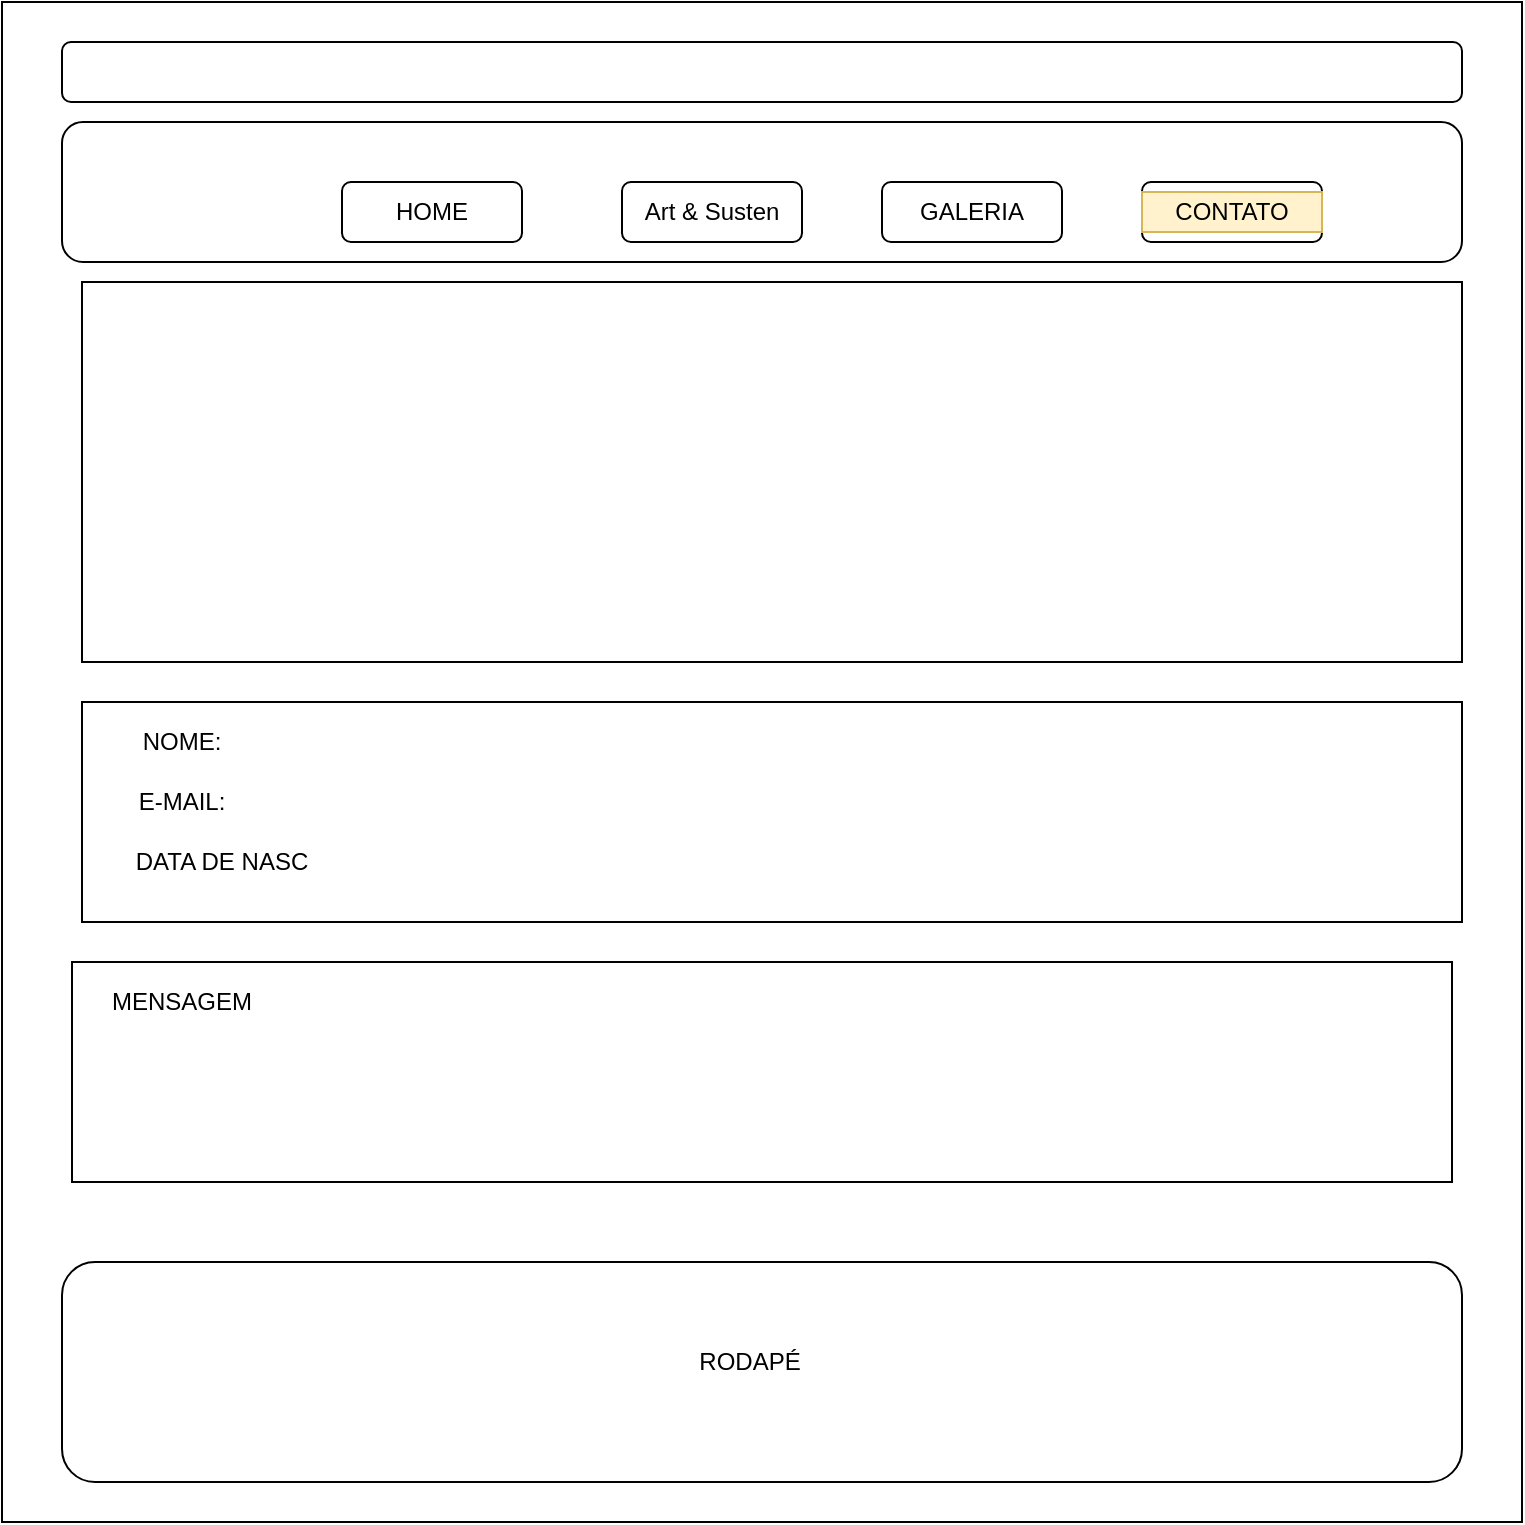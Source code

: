 <mxfile version="15.1.2" type="device"><diagram id="9a2Pj5o1azrW4Gh3cUeT" name="Page-1"><mxGraphModel dx="1185" dy="662" grid="1" gridSize="10" guides="1" tooltips="1" connect="1" arrows="1" fold="1" page="1" pageScale="1" pageWidth="827" pageHeight="1169" math="0" shadow="0"><root><mxCell id="0"/><mxCell id="1" parent="0"/><mxCell id="4L4rsga4VPf-zzcewR4t-1" value="" style="whiteSpace=wrap;html=1;aspect=fixed;" vertex="1" parent="1"><mxGeometry x="40" y="40" width="760" height="760" as="geometry"/></mxCell><mxCell id="4L4rsga4VPf-zzcewR4t-2" value="" style="rounded=1;whiteSpace=wrap;html=1;" vertex="1" parent="1"><mxGeometry x="70" y="60" width="700" height="30" as="geometry"/></mxCell><mxCell id="4L4rsga4VPf-zzcewR4t-3" value="" style="rounded=1;whiteSpace=wrap;html=1;" vertex="1" parent="1"><mxGeometry x="70" y="100" width="700" height="70" as="geometry"/></mxCell><mxCell id="4L4rsga4VPf-zzcewR4t-4" value="" style="rounded=1;whiteSpace=wrap;html=1;" vertex="1" parent="1"><mxGeometry x="210" y="130" width="90" height="30" as="geometry"/></mxCell><mxCell id="4L4rsga4VPf-zzcewR4t-5" value="" style="rounded=1;whiteSpace=wrap;html=1;" vertex="1" parent="1"><mxGeometry x="350" y="130" width="90" height="30" as="geometry"/></mxCell><mxCell id="4L4rsga4VPf-zzcewR4t-6" value="" style="rounded=1;whiteSpace=wrap;html=1;" vertex="1" parent="1"><mxGeometry x="480" y="130" width="90" height="30" as="geometry"/></mxCell><mxCell id="4L4rsga4VPf-zzcewR4t-7" value="" style="rounded=1;whiteSpace=wrap;html=1;" vertex="1" parent="1"><mxGeometry x="610" y="130" width="90" height="30" as="geometry"/></mxCell><mxCell id="4L4rsga4VPf-zzcewR4t-8" value="HOME" style="text;html=1;strokeColor=none;fillColor=none;align=center;verticalAlign=middle;whiteSpace=wrap;rounded=0;" vertex="1" parent="1"><mxGeometry x="235" y="135" width="40" height="20" as="geometry"/></mxCell><mxCell id="4L4rsga4VPf-zzcewR4t-9" value="Art &amp;amp; Susten" style="text;html=1;align=center;verticalAlign=middle;whiteSpace=wrap;rounded=0;" vertex="1" parent="1"><mxGeometry x="355" y="135" width="80" height="20" as="geometry"/></mxCell><mxCell id="4L4rsga4VPf-zzcewR4t-10" value="GALERIA" style="text;html=1;align=center;verticalAlign=middle;whiteSpace=wrap;rounded=0;" vertex="1" parent="1"><mxGeometry x="480" y="135" width="90" height="20" as="geometry"/></mxCell><mxCell id="4L4rsga4VPf-zzcewR4t-11" value="CONTATO" style="text;html=1;strokeColor=#d6b656;fillColor=#fff2cc;align=center;verticalAlign=middle;whiteSpace=wrap;rounded=0;" vertex="1" parent="1"><mxGeometry x="610" y="135" width="90" height="20" as="geometry"/></mxCell><mxCell id="4L4rsga4VPf-zzcewR4t-13" value="" style="rounded=0;whiteSpace=wrap;html=1;" vertex="1" parent="1"><mxGeometry x="80" y="180" width="690" height="190" as="geometry"/></mxCell><mxCell id="4L4rsga4VPf-zzcewR4t-23" value="" style="rounded=1;whiteSpace=wrap;html=1;" vertex="1" parent="1"><mxGeometry x="70" y="670" width="700" height="110" as="geometry"/></mxCell><mxCell id="4L4rsga4VPf-zzcewR4t-24" value="RODAPÉ" style="text;html=1;strokeColor=none;fillColor=none;align=center;verticalAlign=middle;whiteSpace=wrap;rounded=0;" vertex="1" parent="1"><mxGeometry x="359" y="700" width="110" height="40" as="geometry"/></mxCell><mxCell id="4L4rsga4VPf-zzcewR4t-34" value="" style="rounded=0;whiteSpace=wrap;html=1;" vertex="1" parent="1"><mxGeometry x="80" y="390" width="690" height="110" as="geometry"/></mxCell><mxCell id="4L4rsga4VPf-zzcewR4t-35" value="" style="rounded=0;whiteSpace=wrap;html=1;" vertex="1" parent="1"><mxGeometry x="75" y="520" width="690" height="110" as="geometry"/></mxCell><mxCell id="4L4rsga4VPf-zzcewR4t-36" value="DATA DE NASC" style="text;html=1;strokeColor=none;fillColor=none;align=center;verticalAlign=middle;whiteSpace=wrap;rounded=0;" vertex="1" parent="1"><mxGeometry x="100" y="460" width="100" height="20" as="geometry"/></mxCell><mxCell id="4L4rsga4VPf-zzcewR4t-37" value="MENSAGEM" style="text;html=1;strokeColor=none;fillColor=none;align=center;verticalAlign=middle;whiteSpace=wrap;rounded=0;" vertex="1" parent="1"><mxGeometry x="100" y="530" width="60" height="20" as="geometry"/></mxCell><mxCell id="4L4rsga4VPf-zzcewR4t-38" value="E-MAIL:" style="text;html=1;strokeColor=none;fillColor=none;align=center;verticalAlign=middle;whiteSpace=wrap;rounded=0;" vertex="1" parent="1"><mxGeometry x="100" y="430" width="60" height="20" as="geometry"/></mxCell><mxCell id="4L4rsga4VPf-zzcewR4t-39" value="NOME:" style="text;html=1;strokeColor=none;fillColor=none;align=center;verticalAlign=middle;whiteSpace=wrap;rounded=0;" vertex="1" parent="1"><mxGeometry x="100" y="400" width="60" height="20" as="geometry"/></mxCell></root></mxGraphModel></diagram></mxfile>
